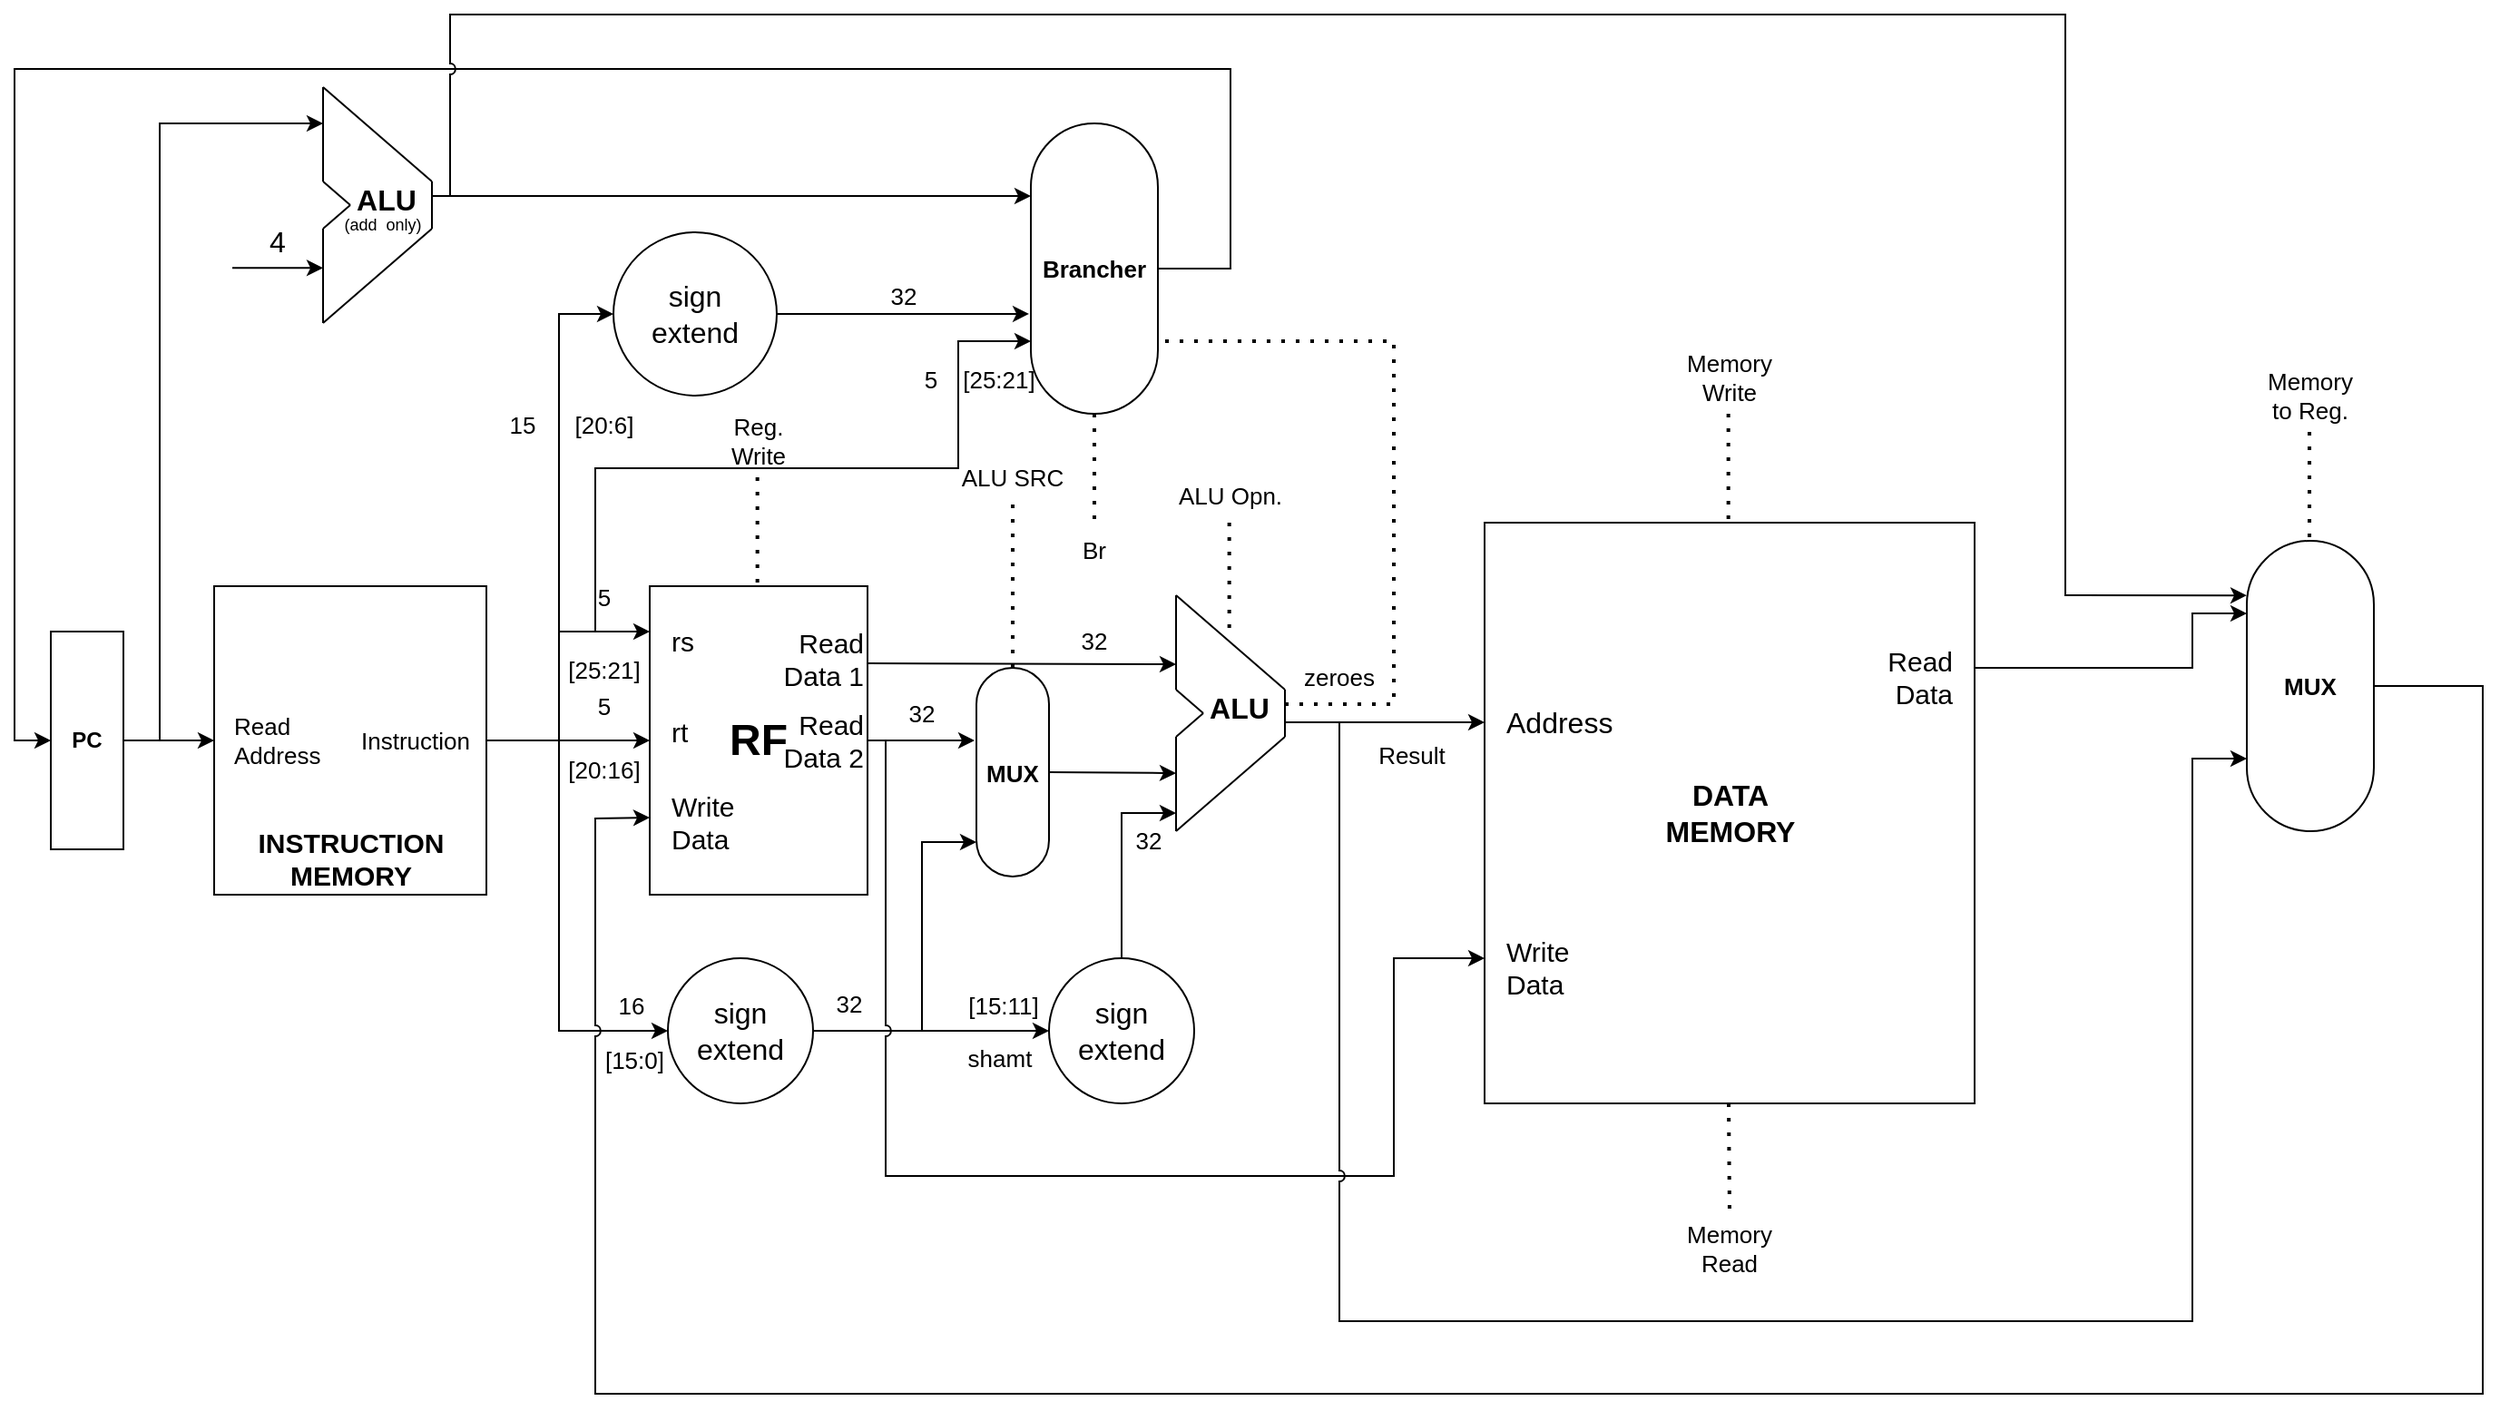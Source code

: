<mxfile version="20.5.1" type="github" pages="2">
  <diagram id="tAwUDvQRGgTVKRDvRyu4" name="Page-1">
    <mxGraphModel dx="1379" dy="977" grid="1" gridSize="10" guides="1" tooltips="1" connect="1" arrows="0" fold="1" page="0" pageScale="1" pageWidth="850" pageHeight="1100" math="0" shadow="0">
      <root>
        <mxCell id="0" />
        <mxCell id="1" parent="0" />
        <mxCell id="PpJ_edgHexwW-YLdvDcn-1" value="&lt;b&gt;PC&lt;/b&gt;" style="rounded=0;whiteSpace=wrap;html=1;rotation=0;" parent="1" vertex="1">
          <mxGeometry x="20" y="220" width="40" height="120" as="geometry" />
        </mxCell>
        <mxCell id="PpJ_edgHexwW-YLdvDcn-6" style="edgeStyle=orthogonalEdgeStyle;rounded=0;orthogonalLoop=1;jettySize=auto;html=1;fontSize=9;strokeColor=default;exitX=1;exitY=0.5;exitDx=0;exitDy=0;" parent="1" source="PpJ_edgHexwW-YLdvDcn-4" target="PpJ_edgHexwW-YLdvDcn-5" edge="1">
          <mxGeometry relative="1" as="geometry">
            <Array as="points">
              <mxPoint x="320" y="280" />
              <mxPoint x="320" y="280" />
            </Array>
          </mxGeometry>
        </mxCell>
        <mxCell id="PpJ_edgHexwW-YLdvDcn-4" value="" style="rounded=0;whiteSpace=wrap;html=1;" parent="1" vertex="1">
          <mxGeometry x="110" y="195" width="150" height="170" as="geometry" />
        </mxCell>
        <mxCell id="PpJ_edgHexwW-YLdvDcn-5" value="" style="rounded=0;whiteSpace=wrap;html=1;fontSize=9;" parent="1" vertex="1">
          <mxGeometry x="350" y="195" width="120" height="170" as="geometry" />
        </mxCell>
        <mxCell id="PpJ_edgHexwW-YLdvDcn-8" value="" style="endArrow=classic;html=1;rounded=0;strokeColor=default;fontSize=9;startArrow=none;" parent="1" edge="1">
          <mxGeometry width="50" height="50" relative="1" as="geometry">
            <mxPoint x="310" y="220" as="sourcePoint" />
            <mxPoint x="350" y="220" as="targetPoint" />
            <Array as="points">
              <mxPoint x="300" y="220" />
            </Array>
          </mxGeometry>
        </mxCell>
        <mxCell id="PpJ_edgHexwW-YLdvDcn-10" value="" style="endArrow=classic;html=1;rounded=0;strokeColor=default;fontSize=9;entryX=0;entryY=0.5;entryDx=0;entryDy=0;" parent="1" target="PpJ_edgHexwW-YLdvDcn-44" edge="1">
          <mxGeometry width="50" height="50" relative="1" as="geometry">
            <mxPoint x="300" y="219.479" as="sourcePoint" />
            <mxPoint x="340" y="440" as="targetPoint" />
            <Array as="points">
              <mxPoint x="300" y="440" />
            </Array>
          </mxGeometry>
        </mxCell>
        <mxCell id="PpJ_edgHexwW-YLdvDcn-11" value="" style="endArrow=classic;html=1;rounded=0;strokeColor=default;fontSize=9;entryX=0;entryY=0.5;entryDx=0;entryDy=0;" parent="1" target="PpJ_edgHexwW-YLdvDcn-12" edge="1">
          <mxGeometry width="50" height="50" relative="1" as="geometry">
            <mxPoint x="300" y="220" as="sourcePoint" />
            <mxPoint x="340" y="40" as="targetPoint" />
            <Array as="points">
              <mxPoint x="300" y="45" />
            </Array>
          </mxGeometry>
        </mxCell>
        <mxCell id="PpJ_edgHexwW-YLdvDcn-12" value="" style="ellipse;whiteSpace=wrap;html=1;aspect=fixed;fontSize=9;" parent="1" vertex="1">
          <mxGeometry x="330" width="90" height="90" as="geometry" />
        </mxCell>
        <mxCell id="PpJ_edgHexwW-YLdvDcn-40" style="edgeStyle=orthogonalEdgeStyle;rounded=0;orthogonalLoop=1;jettySize=auto;html=1;exitX=1;exitY=0.5;exitDx=0;exitDy=0;entryX=0;entryY=0.5;entryDx=0;entryDy=0;strokeColor=default;fontSize=9;" parent="1" source="PpJ_edgHexwW-YLdvDcn-43" target="PpJ_edgHexwW-YLdvDcn-1" edge="1">
          <mxGeometry relative="1" as="geometry">
            <mxPoint x="650" y="25" as="sourcePoint" />
            <Array as="points">
              <mxPoint x="670" y="20" />
              <mxPoint x="670" y="-90" />
              <mxPoint y="-90" />
              <mxPoint y="280" />
            </Array>
          </mxGeometry>
        </mxCell>
        <mxCell id="PpJ_edgHexwW-YLdvDcn-18" value="" style="endArrow=classic;html=1;rounded=0;strokeColor=default;fontSize=9;" parent="1" edge="1">
          <mxGeometry width="50" height="50" relative="1" as="geometry">
            <mxPoint x="80" y="280" as="sourcePoint" />
            <mxPoint x="170" y="-60" as="targetPoint" />
            <Array as="points">
              <mxPoint x="80" y="-60" />
            </Array>
          </mxGeometry>
        </mxCell>
        <mxCell id="PpJ_edgHexwW-YLdvDcn-35" value="" style="group" parent="1" vertex="1" connectable="0">
          <mxGeometry x="640" y="200" width="60" height="130" as="geometry" />
        </mxCell>
        <mxCell id="PpJ_edgHexwW-YLdvDcn-19" value="" style="endArrow=none;html=1;rounded=0;strokeColor=default;fontSize=9;" parent="PpJ_edgHexwW-YLdvDcn-35" edge="1">
          <mxGeometry width="50" height="50" relative="1" as="geometry">
            <mxPoint y="130" as="sourcePoint" />
            <mxPoint x="60" y="78" as="targetPoint" />
          </mxGeometry>
        </mxCell>
        <mxCell id="PpJ_edgHexwW-YLdvDcn-20" value="" style="endArrow=none;html=1;rounded=0;strokeColor=default;fontSize=9;" parent="PpJ_edgHexwW-YLdvDcn-35" edge="1">
          <mxGeometry width="50" height="50" relative="1" as="geometry">
            <mxPoint as="sourcePoint" />
            <mxPoint x="60" y="52" as="targetPoint" />
          </mxGeometry>
        </mxCell>
        <mxCell id="PpJ_edgHexwW-YLdvDcn-22" value="" style="endArrow=none;html=1;rounded=0;strokeColor=default;fontSize=9;" parent="PpJ_edgHexwW-YLdvDcn-35" edge="1">
          <mxGeometry width="50" height="50" relative="1" as="geometry">
            <mxPoint y="78" as="sourcePoint" />
            <mxPoint x="15" y="65" as="targetPoint" />
          </mxGeometry>
        </mxCell>
        <mxCell id="PpJ_edgHexwW-YLdvDcn-24" value="" style="endArrow=none;html=1;rounded=0;strokeColor=default;fontSize=9;" parent="PpJ_edgHexwW-YLdvDcn-35" edge="1">
          <mxGeometry width="50" height="50" relative="1" as="geometry">
            <mxPoint y="52" as="sourcePoint" />
            <mxPoint x="15" y="65" as="targetPoint" />
          </mxGeometry>
        </mxCell>
        <mxCell id="PpJ_edgHexwW-YLdvDcn-25" value="" style="endArrow=none;html=1;rounded=0;strokeColor=default;fontSize=9;" parent="PpJ_edgHexwW-YLdvDcn-35" edge="1">
          <mxGeometry width="50" height="50" relative="1" as="geometry">
            <mxPoint y="52" as="sourcePoint" />
            <mxPoint as="targetPoint" />
          </mxGeometry>
        </mxCell>
        <mxCell id="PpJ_edgHexwW-YLdvDcn-26" value="" style="endArrow=none;html=1;rounded=0;strokeColor=default;fontSize=9;" parent="PpJ_edgHexwW-YLdvDcn-35" edge="1">
          <mxGeometry width="50" height="50" relative="1" as="geometry">
            <mxPoint y="130" as="sourcePoint" />
            <mxPoint y="78" as="targetPoint" />
          </mxGeometry>
        </mxCell>
        <mxCell id="PpJ_edgHexwW-YLdvDcn-27" value="" style="endArrow=none;html=1;rounded=0;strokeColor=default;fontSize=9;" parent="PpJ_edgHexwW-YLdvDcn-35" edge="1">
          <mxGeometry width="50" height="50" relative="1" as="geometry">
            <mxPoint x="60" y="78" as="sourcePoint" />
            <mxPoint x="60" y="52" as="targetPoint" />
          </mxGeometry>
        </mxCell>
        <mxCell id="PpJ_edgHexwW-YLdvDcn-101" value="" style="endArrow=none;dashed=1;html=1;dashPattern=1 3;strokeWidth=2;rounded=0;strokeColor=default;fontSize=13;jumpStyle=arc;exitX=0.5;exitY=1;exitDx=0;exitDy=0;" parent="PpJ_edgHexwW-YLdvDcn-35" edge="1">
          <mxGeometry width="50" height="50" relative="1" as="geometry">
            <mxPoint x="29.33" y="-40" as="sourcePoint" />
            <mxPoint x="29.33" y="20" as="targetPoint" />
          </mxGeometry>
        </mxCell>
        <mxCell id="PpJ_edgHexwW-YLdvDcn-117" value="&lt;font style=&quot;font-size: 16px;&quot;&gt;&lt;b&gt;ALU&lt;/b&gt;&lt;/font&gt;" style="text;html=1;strokeColor=none;fillColor=none;align=center;verticalAlign=middle;whiteSpace=wrap;rounded=0;fontSize=24;" parent="PpJ_edgHexwW-YLdvDcn-35" vertex="1">
          <mxGeometry x="10" y="50" width="50" height="20" as="geometry" />
        </mxCell>
        <mxCell id="PpJ_edgHexwW-YLdvDcn-36" value="" style="endArrow=classic;html=1;rounded=0;strokeColor=default;fontSize=9;" parent="1" edge="1">
          <mxGeometry width="50" height="50" relative="1" as="geometry">
            <mxPoint x="120" y="19.67" as="sourcePoint" />
            <mxPoint x="170" y="19.67" as="targetPoint" />
          </mxGeometry>
        </mxCell>
        <mxCell id="PpJ_edgHexwW-YLdvDcn-38" value="" style="endArrow=classic;html=1;rounded=0;strokeColor=default;fontSize=9;entryX=0;entryY=0.5;entryDx=0;entryDy=0;startArrow=none;" parent="1" target="PpJ_edgHexwW-YLdvDcn-4" edge="1">
          <mxGeometry width="50" height="50" relative="1" as="geometry">
            <mxPoint x="60" y="280" as="sourcePoint" />
            <mxPoint x="90" y="230" as="targetPoint" />
          </mxGeometry>
        </mxCell>
        <mxCell id="PpJ_edgHexwW-YLdvDcn-39" value="" style="endArrow=classic;html=1;rounded=0;strokeColor=default;fontSize=9;entryX=0;entryY=0.25;entryDx=0;entryDy=0;" parent="1" target="PpJ_edgHexwW-YLdvDcn-43" edge="1">
          <mxGeometry width="50" height="50" relative="1" as="geometry">
            <mxPoint x="230" y="-20" as="sourcePoint" />
            <mxPoint x="560" y="-10" as="targetPoint" />
          </mxGeometry>
        </mxCell>
        <mxCell id="PpJ_edgHexwW-YLdvDcn-41" value="" style="endArrow=classic;html=1;rounded=0;strokeColor=default;fontSize=9;entryX=-0.014;entryY=0.656;entryDx=0;entryDy=0;entryPerimeter=0;exitX=1;exitY=0.5;exitDx=0;exitDy=0;" parent="1" source="PpJ_edgHexwW-YLdvDcn-12" target="PpJ_edgHexwW-YLdvDcn-43" edge="1">
          <mxGeometry width="50" height="50" relative="1" as="geometry">
            <mxPoint x="340" y="170" as="sourcePoint" />
            <mxPoint x="560" y="61" as="targetPoint" />
          </mxGeometry>
        </mxCell>
        <mxCell id="PpJ_edgHexwW-YLdvDcn-43" value="&lt;b&gt;&lt;font style=&quot;font-size: 13px;&quot;&gt;Brancher&lt;/font&gt;&lt;/b&gt;" style="rounded=1;whiteSpace=wrap;html=1;fontSize=9;arcSize=50;" parent="1" vertex="1">
          <mxGeometry x="560" y="-60" width="70" height="160" as="geometry" />
        </mxCell>
        <mxCell id="PpJ_edgHexwW-YLdvDcn-44" value="" style="ellipse;whiteSpace=wrap;html=1;aspect=fixed;fontSize=9;" parent="1" vertex="1">
          <mxGeometry x="360" y="400" width="80" height="80" as="geometry" />
        </mxCell>
        <mxCell id="PpJ_edgHexwW-YLdvDcn-56" value="" style="endArrow=none;html=1;rounded=0;strokeColor=default;fontSize=9;exitX=1;exitY=0.5;exitDx=0;exitDy=0;entryX=0;entryY=0.5;entryDx=0;entryDy=0;" parent="1" source="PpJ_edgHexwW-YLdvDcn-1" edge="1">
          <mxGeometry width="50" height="50" relative="1" as="geometry">
            <mxPoint x="60" y="280" as="sourcePoint" />
            <mxPoint x="70" y="280" as="targetPoint" />
          </mxGeometry>
        </mxCell>
        <mxCell id="PpJ_edgHexwW-YLdvDcn-63" value="&lt;b&gt;&lt;font style=&quot;font-size: 13px;&quot;&gt;MUX&lt;/font&gt;&lt;/b&gt;" style="rounded=1;whiteSpace=wrap;html=1;fontSize=9;arcSize=50;" parent="1" vertex="1">
          <mxGeometry x="530" y="240" width="40" height="115" as="geometry" />
        </mxCell>
        <mxCell id="PpJ_edgHexwW-YLdvDcn-64" value="" style="endArrow=classic;html=1;rounded=0;strokeColor=default;fontSize=13;exitX=1;exitY=0.5;exitDx=0;exitDy=0;" parent="1" source="PpJ_edgHexwW-YLdvDcn-44" edge="1">
          <mxGeometry width="50" height="50" relative="1" as="geometry">
            <mxPoint x="220" y="250" as="sourcePoint" />
            <mxPoint x="530" y="336" as="targetPoint" />
            <Array as="points">
              <mxPoint x="500" y="440" />
              <mxPoint x="500" y="336" />
            </Array>
          </mxGeometry>
        </mxCell>
        <mxCell id="PpJ_edgHexwW-YLdvDcn-65" value="" style="group" parent="1" vertex="1" connectable="0">
          <mxGeometry x="170" y="-80" width="65" height="130" as="geometry" />
        </mxCell>
        <mxCell id="PpJ_edgHexwW-YLdvDcn-66" value="" style="endArrow=none;html=1;rounded=0;strokeColor=default;fontSize=9;" parent="PpJ_edgHexwW-YLdvDcn-65" edge="1">
          <mxGeometry width="50" height="50" relative="1" as="geometry">
            <mxPoint y="130" as="sourcePoint" />
            <mxPoint x="60" y="78" as="targetPoint" />
          </mxGeometry>
        </mxCell>
        <mxCell id="PpJ_edgHexwW-YLdvDcn-67" value="" style="endArrow=none;html=1;rounded=0;strokeColor=default;fontSize=9;" parent="PpJ_edgHexwW-YLdvDcn-65" edge="1">
          <mxGeometry width="50" height="50" relative="1" as="geometry">
            <mxPoint as="sourcePoint" />
            <mxPoint x="60" y="52" as="targetPoint" />
          </mxGeometry>
        </mxCell>
        <mxCell id="PpJ_edgHexwW-YLdvDcn-68" value="" style="endArrow=none;html=1;rounded=0;strokeColor=default;fontSize=9;" parent="PpJ_edgHexwW-YLdvDcn-65" edge="1">
          <mxGeometry width="50" height="50" relative="1" as="geometry">
            <mxPoint y="78" as="sourcePoint" />
            <mxPoint x="15" y="65" as="targetPoint" />
          </mxGeometry>
        </mxCell>
        <mxCell id="PpJ_edgHexwW-YLdvDcn-69" value="" style="endArrow=none;html=1;rounded=0;strokeColor=default;fontSize=9;" parent="PpJ_edgHexwW-YLdvDcn-65" edge="1">
          <mxGeometry width="50" height="50" relative="1" as="geometry">
            <mxPoint y="52" as="sourcePoint" />
            <mxPoint x="15" y="65" as="targetPoint" />
          </mxGeometry>
        </mxCell>
        <mxCell id="PpJ_edgHexwW-YLdvDcn-70" value="" style="endArrow=none;html=1;rounded=0;strokeColor=default;fontSize=9;" parent="PpJ_edgHexwW-YLdvDcn-65" edge="1">
          <mxGeometry width="50" height="50" relative="1" as="geometry">
            <mxPoint y="52" as="sourcePoint" />
            <mxPoint as="targetPoint" />
          </mxGeometry>
        </mxCell>
        <mxCell id="PpJ_edgHexwW-YLdvDcn-71" value="" style="endArrow=none;html=1;rounded=0;strokeColor=default;fontSize=9;" parent="PpJ_edgHexwW-YLdvDcn-65" edge="1">
          <mxGeometry width="50" height="50" relative="1" as="geometry">
            <mxPoint y="130" as="sourcePoint" />
            <mxPoint y="78" as="targetPoint" />
          </mxGeometry>
        </mxCell>
        <mxCell id="PpJ_edgHexwW-YLdvDcn-72" value="" style="endArrow=none;html=1;rounded=0;strokeColor=default;fontSize=9;" parent="PpJ_edgHexwW-YLdvDcn-65" edge="1">
          <mxGeometry width="50" height="50" relative="1" as="geometry">
            <mxPoint x="60" y="78" as="sourcePoint" />
            <mxPoint x="60" y="52" as="targetPoint" />
          </mxGeometry>
        </mxCell>
        <mxCell id="PpJ_edgHexwW-YLdvDcn-118" value="&lt;font style=&quot;font-size: 16px;&quot;&gt;&lt;b&gt;ALU&lt;/b&gt;&lt;/font&gt;" style="text;html=1;strokeColor=none;fillColor=none;align=center;verticalAlign=middle;whiteSpace=wrap;rounded=0;fontSize=24;" parent="PpJ_edgHexwW-YLdvDcn-65" vertex="1">
          <mxGeometry x="10" y="50" width="50" height="20" as="geometry" />
        </mxCell>
        <mxCell id="N1BQ8RMYfaFA8PW3XxpZ-12" value="&lt;font style=&quot;font-size: 9px;&quot;&gt;(add&amp;nbsp; only)&lt;br&gt;&lt;/font&gt;" style="text;html=1;strokeColor=none;fillColor=none;align=center;verticalAlign=middle;whiteSpace=wrap;rounded=0;" parent="PpJ_edgHexwW-YLdvDcn-65" vertex="1">
          <mxGeometry x="2.5" y="60" width="60" height="30" as="geometry" />
        </mxCell>
        <mxCell id="PpJ_edgHexwW-YLdvDcn-81" value="" style="endArrow=classic;html=1;rounded=0;strokeColor=default;fontSize=13;exitX=1;exitY=0.25;exitDx=0;exitDy=0;" parent="1" source="PpJ_edgHexwW-YLdvDcn-5" edge="1">
          <mxGeometry width="50" height="50" relative="1" as="geometry">
            <mxPoint x="220" y="250" as="sourcePoint" />
            <mxPoint x="640" y="238" as="targetPoint" />
          </mxGeometry>
        </mxCell>
        <mxCell id="PpJ_edgHexwW-YLdvDcn-82" value="" style="endArrow=classic;html=1;rounded=0;strokeColor=default;fontSize=13;exitX=1;exitY=0.5;exitDx=0;exitDy=0;" parent="1" source="PpJ_edgHexwW-YLdvDcn-63" edge="1">
          <mxGeometry width="50" height="50" relative="1" as="geometry">
            <mxPoint x="220" y="250" as="sourcePoint" />
            <mxPoint x="640" y="298" as="targetPoint" />
          </mxGeometry>
        </mxCell>
        <mxCell id="PpJ_edgHexwW-YLdvDcn-84" value="" style="endArrow=classic;html=1;rounded=0;strokeColor=default;fontSize=13;jumpStyle=arc;exitX=1;exitY=0.5;exitDx=0;exitDy=0;entryX=-0.025;entryY=0.348;entryDx=0;entryDy=0;entryPerimeter=0;" parent="1" source="PpJ_edgHexwW-YLdvDcn-5" target="PpJ_edgHexwW-YLdvDcn-63" edge="1">
          <mxGeometry width="50" height="50" relative="1" as="geometry">
            <mxPoint x="220" y="250" as="sourcePoint" />
            <mxPoint x="270" y="200" as="targetPoint" />
          </mxGeometry>
        </mxCell>
        <mxCell id="PpJ_edgHexwW-YLdvDcn-85" value="" style="endArrow=classic;html=1;rounded=0;strokeColor=default;fontSize=13;jumpStyle=arc;entryX=0;entryY=0.75;entryDx=0;entryDy=0;" parent="1" edge="1">
          <mxGeometry width="50" height="50" relative="1" as="geometry">
            <mxPoint x="480" y="280" as="sourcePoint" />
            <mxPoint x="810" y="400" as="targetPoint" />
            <Array as="points">
              <mxPoint x="480" y="520" />
              <mxPoint x="760" y="520" />
              <mxPoint x="760" y="400" />
            </Array>
          </mxGeometry>
        </mxCell>
        <mxCell id="PpJ_edgHexwW-YLdvDcn-90" value="" style="endArrow=classic;html=1;rounded=0;strokeColor=default;fontSize=13;jumpStyle=arc;" parent="1" edge="1">
          <mxGeometry width="50" height="50" relative="1" as="geometry">
            <mxPoint x="700" y="270" as="sourcePoint" />
            <mxPoint x="810" y="270" as="targetPoint" />
          </mxGeometry>
        </mxCell>
        <mxCell id="PpJ_edgHexwW-YLdvDcn-92" value="&lt;b&gt;&lt;font style=&quot;font-size: 13px;&quot;&gt;MUX&lt;/font&gt;&lt;/b&gt;" style="rounded=1;whiteSpace=wrap;html=1;fontSize=9;arcSize=50;" parent="1" vertex="1">
          <mxGeometry x="1230" y="170" width="70" height="160" as="geometry" />
        </mxCell>
        <mxCell id="PpJ_edgHexwW-YLdvDcn-93" value="" style="endArrow=classic;html=1;rounded=0;strokeColor=default;fontSize=13;jumpStyle=arc;entryX=0;entryY=0.75;entryDx=0;entryDy=0;snapToPoint=1;" parent="1" target="PpJ_edgHexwW-YLdvDcn-92" edge="1">
          <mxGeometry width="50" height="50" relative="1" as="geometry">
            <mxPoint x="730" y="280" as="sourcePoint" />
            <mxPoint x="960" y="210" as="targetPoint" />
            <Array as="points">
              <mxPoint x="730" y="600" />
              <mxPoint x="1200" y="600" />
              <mxPoint x="1200" y="290" />
            </Array>
          </mxGeometry>
        </mxCell>
        <mxCell id="PpJ_edgHexwW-YLdvDcn-94" value="" style="endArrow=none;html=1;rounded=0;strokeColor=default;fontSize=13;jumpStyle=none;" parent="1" edge="1">
          <mxGeometry width="50" height="50" relative="1" as="geometry">
            <mxPoint x="730" y="280" as="sourcePoint" />
            <mxPoint x="730" y="270" as="targetPoint" />
          </mxGeometry>
        </mxCell>
        <mxCell id="PpJ_edgHexwW-YLdvDcn-95" value="" style="endArrow=classic;html=1;rounded=0;strokeColor=default;fontSize=13;jumpStyle=none;entryX=0;entryY=0.25;entryDx=0;entryDy=0;exitX=1;exitY=0.25;exitDx=0;exitDy=0;" parent="1" source="PpJ_edgHexwW-YLdvDcn-97" target="PpJ_edgHexwW-YLdvDcn-92" edge="1">
          <mxGeometry width="50" height="50" relative="1" as="geometry">
            <mxPoint x="1130" y="210" as="sourcePoint" />
            <mxPoint x="1310" y="210" as="targetPoint" />
            <Array as="points">
              <mxPoint x="1200" y="240" />
              <mxPoint x="1200" y="210" />
            </Array>
          </mxGeometry>
        </mxCell>
        <mxCell id="PpJ_edgHexwW-YLdvDcn-96" value="" style="endArrow=classic;html=1;rounded=0;strokeColor=default;fontSize=13;jumpStyle=arc;exitX=1;exitY=0.5;exitDx=0;exitDy=0;entryX=0;entryY=0.75;entryDx=0;entryDy=0;" parent="1" source="PpJ_edgHexwW-YLdvDcn-92" target="PpJ_edgHexwW-YLdvDcn-5" edge="1">
          <mxGeometry width="50" height="50" relative="1" as="geometry">
            <mxPoint x="890" y="260" as="sourcePoint" />
            <mxPoint x="940" y="210" as="targetPoint" />
            <Array as="points">
              <mxPoint x="1360" y="250" />
              <mxPoint x="1360" y="640" />
              <mxPoint x="320" y="640" />
              <mxPoint x="320" y="323" />
            </Array>
          </mxGeometry>
        </mxCell>
        <mxCell id="PpJ_edgHexwW-YLdvDcn-97" value="" style="rounded=0;whiteSpace=wrap;html=1;fontSize=13;fillColor=none;" parent="1" vertex="1">
          <mxGeometry x="810" y="160" width="270" height="320" as="geometry" />
        </mxCell>
        <mxCell id="PpJ_edgHexwW-YLdvDcn-99" value="" style="endArrow=none;dashed=1;html=1;dashPattern=1 3;strokeWidth=2;rounded=0;strokeColor=default;fontSize=13;jumpStyle=arc;exitX=0.5;exitY=1;exitDx=0;exitDy=0;" parent="1" source="PpJ_edgHexwW-YLdvDcn-43" edge="1">
          <mxGeometry width="50" height="50" relative="1" as="geometry">
            <mxPoint x="370" y="320" as="sourcePoint" />
            <mxPoint x="595" y="160" as="targetPoint" />
          </mxGeometry>
        </mxCell>
        <mxCell id="PpJ_edgHexwW-YLdvDcn-100" value="" style="endArrow=none;dashed=1;html=1;dashPattern=1 3;strokeWidth=2;rounded=0;strokeColor=default;fontSize=13;jumpStyle=arc;" parent="1" edge="1">
          <mxGeometry width="50" height="50" relative="1" as="geometry">
            <mxPoint x="550" y="150" as="sourcePoint" />
            <mxPoint x="550" y="240" as="targetPoint" />
          </mxGeometry>
        </mxCell>
        <mxCell id="PpJ_edgHexwW-YLdvDcn-102" value="" style="endArrow=none;dashed=1;html=1;dashPattern=1 3;strokeWidth=2;rounded=0;strokeColor=default;fontSize=13;jumpStyle=arc;exitX=0.5;exitY=1;exitDx=0;exitDy=0;" parent="1" edge="1">
          <mxGeometry width="50" height="50" relative="1" as="geometry">
            <mxPoint x="944.33" y="100" as="sourcePoint" />
            <mxPoint x="944.33" y="160" as="targetPoint" />
          </mxGeometry>
        </mxCell>
        <mxCell id="PpJ_edgHexwW-YLdvDcn-103" value="" style="endArrow=none;dashed=1;html=1;dashPattern=1 3;strokeWidth=2;rounded=0;strokeColor=default;fontSize=13;jumpStyle=arc;exitX=0.5;exitY=1;exitDx=0;exitDy=0;" parent="1" edge="1">
          <mxGeometry width="50" height="50" relative="1" as="geometry">
            <mxPoint x="409.33" y="135" as="sourcePoint" />
            <mxPoint x="409.33" y="195" as="targetPoint" />
          </mxGeometry>
        </mxCell>
        <mxCell id="PpJ_edgHexwW-YLdvDcn-107" value="&lt;div align=&quot;left&quot;&gt;Read Address&lt;br&gt;&lt;/div&gt;" style="text;html=1;strokeColor=none;fillColor=none;align=center;verticalAlign=middle;whiteSpace=wrap;rounded=0;fontSize=13;" parent="1" vertex="1">
          <mxGeometry x="120" y="265" width="60" height="30" as="geometry" />
        </mxCell>
        <mxCell id="PpJ_edgHexwW-YLdvDcn-108" value="&lt;div style=&quot;font-size: 15px;&quot; align=&quot;center&quot;&gt;&lt;b&gt;&lt;font style=&quot;font-size: 15px;&quot;&gt;INSTRUCTION&lt;/font&gt;&lt;/b&gt;&lt;/div&gt;&lt;div style=&quot;font-size: 15px;&quot; align=&quot;center&quot;&gt;&lt;b&gt;&lt;font style=&quot;font-size: 15px;&quot;&gt;MEMORY&lt;br&gt;&lt;/font&gt;&lt;/b&gt;&lt;/div&gt;" style="text;html=1;strokeColor=none;fillColor=none;align=center;verticalAlign=middle;whiteSpace=wrap;rounded=0;fontSize=13;" parent="1" vertex="1">
          <mxGeometry x="137.5" y="330" width="95" height="30" as="geometry" />
        </mxCell>
        <mxCell id="PpJ_edgHexwW-YLdvDcn-109" value="&lt;div align=&quot;right&quot;&gt;Instruction&lt;/div&gt;" style="text;html=1;strokeColor=none;fillColor=none;align=right;verticalAlign=middle;whiteSpace=wrap;rounded=0;fontSize=13;" parent="1" vertex="1">
          <mxGeometry x="180" y="265" width="72.5" height="30" as="geometry" />
        </mxCell>
        <mxCell id="PpJ_edgHexwW-YLdvDcn-110" value="&lt;b&gt;&lt;font style=&quot;font-size: 24px;&quot;&gt;RF&lt;/font&gt;&lt;/b&gt;" style="text;html=1;strokeColor=none;fillColor=none;align=center;verticalAlign=middle;whiteSpace=wrap;rounded=0;fontSize=15;" parent="1" vertex="1">
          <mxGeometry x="380" y="265" width="60" height="30" as="geometry" />
        </mxCell>
        <mxCell id="PpJ_edgHexwW-YLdvDcn-111" value="&lt;div align=&quot;left&quot;&gt;rs&lt;/div&gt;" style="text;html=1;strokeColor=none;fillColor=none;align=left;verticalAlign=middle;whiteSpace=wrap;rounded=0;fontSize=15;" parent="1" vertex="1">
          <mxGeometry x="360" y="210" width="30" height="30" as="geometry" />
        </mxCell>
        <mxCell id="PpJ_edgHexwW-YLdvDcn-112" value="rt" style="text;html=1;strokeColor=none;fillColor=none;align=left;verticalAlign=middle;whiteSpace=wrap;rounded=0;fontSize=15;" parent="1" vertex="1">
          <mxGeometry x="360" y="260" width="30" height="30" as="geometry" />
        </mxCell>
        <mxCell id="PpJ_edgHexwW-YLdvDcn-114" value="&lt;div align=&quot;left&quot;&gt;Write Data&lt;/div&gt;" style="text;html=1;strokeColor=none;fillColor=none;align=left;verticalAlign=middle;whiteSpace=wrap;rounded=0;fontSize=15;" parent="1" vertex="1">
          <mxGeometry x="360" y="310" width="60" height="30" as="geometry" />
        </mxCell>
        <mxCell id="PpJ_edgHexwW-YLdvDcn-115" value="&lt;div align=&quot;right&quot;&gt;Read Data 1&lt;br&gt;&lt;/div&gt;" style="text;html=1;strokeColor=none;fillColor=none;align=right;verticalAlign=middle;whiteSpace=wrap;rounded=0;fontSize=15;" parent="1" vertex="1">
          <mxGeometry x="410" y="220" width="60" height="30" as="geometry" />
        </mxCell>
        <mxCell id="PpJ_edgHexwW-YLdvDcn-116" value="&lt;div align=&quot;right&quot;&gt;Read Data 2&lt;br&gt;&lt;/div&gt;" style="text;html=1;strokeColor=none;fillColor=none;align=right;verticalAlign=middle;whiteSpace=wrap;rounded=0;fontSize=15;" parent="1" vertex="1">
          <mxGeometry x="410" y="265" width="60" height="30" as="geometry" />
        </mxCell>
        <mxCell id="PpJ_edgHexwW-YLdvDcn-121" value="&lt;div align=&quot;left&quot;&gt;Address&lt;/div&gt;" style="text;html=1;strokeColor=none;fillColor=none;align=left;verticalAlign=middle;whiteSpace=wrap;rounded=0;fontSize=16;" parent="1" vertex="1">
          <mxGeometry x="820" y="260" width="60" height="20" as="geometry" />
        </mxCell>
        <mxCell id="PpJ_edgHexwW-YLdvDcn-122" value="&lt;div align=&quot;left&quot;&gt;Write Data&lt;/div&gt;" style="text;html=1;strokeColor=none;fillColor=none;align=left;verticalAlign=middle;whiteSpace=wrap;rounded=0;fontSize=15;" parent="1" vertex="1">
          <mxGeometry x="820" y="390" width="60" height="30" as="geometry" />
        </mxCell>
        <mxCell id="PpJ_edgHexwW-YLdvDcn-123" value="&lt;div align=&quot;right&quot;&gt;Read Data&lt;br&gt;&lt;/div&gt;" style="text;html=1;strokeColor=none;fillColor=none;align=right;verticalAlign=middle;whiteSpace=wrap;rounded=0;fontSize=15;" parent="1" vertex="1">
          <mxGeometry x="1010" y="230" width="60" height="30" as="geometry" />
        </mxCell>
        <mxCell id="PpJ_edgHexwW-YLdvDcn-124" value="" style="endArrow=none;dashed=1;html=1;dashPattern=1 3;strokeWidth=2;rounded=0;strokeColor=default;fontSize=13;jumpStyle=arc;exitX=0.5;exitY=1;exitDx=0;exitDy=0;" parent="1" edge="1">
          <mxGeometry width="50" height="50" relative="1" as="geometry">
            <mxPoint x="944.5" y="480" as="sourcePoint" />
            <mxPoint x="945" y="540" as="targetPoint" />
          </mxGeometry>
        </mxCell>
        <mxCell id="PpJ_edgHexwW-YLdvDcn-125" value="&lt;div&gt;&lt;b&gt;DATA&lt;/b&gt;&lt;/div&gt;&lt;div&gt;&lt;b&gt;MEMORY&lt;br&gt;&lt;/b&gt;&lt;/div&gt;" style="text;html=1;strokeColor=none;fillColor=none;align=center;verticalAlign=middle;whiteSpace=wrap;rounded=0;fontSize=16;" parent="1" vertex="1">
          <mxGeometry x="902.5" y="305" width="85" height="30" as="geometry" />
        </mxCell>
        <mxCell id="PpJ_edgHexwW-YLdvDcn-126" value="" style="endArrow=none;dashed=1;html=1;dashPattern=1 3;strokeWidth=2;rounded=0;strokeColor=default;fontSize=13;jumpStyle=arc;exitX=0.5;exitY=1;exitDx=0;exitDy=0;" parent="1" edge="1">
          <mxGeometry width="50" height="50" relative="1" as="geometry">
            <mxPoint x="1264.5" y="110" as="sourcePoint" />
            <mxPoint x="1264.5" y="170" as="targetPoint" />
          </mxGeometry>
        </mxCell>
        <mxCell id="PpJ_edgHexwW-YLdvDcn-127" value="&lt;div&gt;sign&lt;/div&gt;&lt;div&gt;extend&lt;br&gt;&lt;/div&gt;" style="text;html=1;strokeColor=none;fillColor=none;align=center;verticalAlign=middle;whiteSpace=wrap;rounded=0;fontSize=16;" parent="1" vertex="1">
          <mxGeometry x="370" y="425" width="60" height="30" as="geometry" />
        </mxCell>
        <mxCell id="PpJ_edgHexwW-YLdvDcn-128" value="&lt;div&gt;sign&lt;/div&gt;&lt;div&gt;extend&lt;br&gt;&lt;/div&gt;" style="text;html=1;strokeColor=none;fillColor=none;align=center;verticalAlign=middle;whiteSpace=wrap;rounded=0;fontSize=16;" parent="1" vertex="1">
          <mxGeometry x="345" y="30" width="60" height="30" as="geometry" />
        </mxCell>
        <mxCell id="PpJ_edgHexwW-YLdvDcn-129" value="&lt;font style=&quot;font-size: 13px;&quot;&gt;5&lt;/font&gt;" style="text;html=1;strokeColor=none;fillColor=none;align=center;verticalAlign=middle;whiteSpace=wrap;rounded=0;fontSize=16;" parent="1" vertex="1">
          <mxGeometry x="300" y="190" width="50" height="20" as="geometry" />
        </mxCell>
        <mxCell id="PpJ_edgHexwW-YLdvDcn-130" value="&lt;font style=&quot;font-size: 13px;&quot;&gt;5&lt;/font&gt;" style="text;html=1;strokeColor=none;fillColor=none;align=center;verticalAlign=middle;whiteSpace=wrap;rounded=0;fontSize=16;" parent="1" vertex="1">
          <mxGeometry x="300" y="250" width="50" height="20" as="geometry" />
        </mxCell>
        <mxCell id="PpJ_edgHexwW-YLdvDcn-131" value="&lt;div align=&quot;center&quot;&gt;&lt;font style=&quot;font-size: 13px;&quot;&gt;[25:21]&lt;/font&gt;&lt;/div&gt;" style="text;html=1;strokeColor=none;fillColor=none;align=center;verticalAlign=middle;whiteSpace=wrap;rounded=0;fontSize=16;" parent="1" vertex="1">
          <mxGeometry x="300" y="230" width="50" height="20" as="geometry" />
        </mxCell>
        <mxCell id="PpJ_edgHexwW-YLdvDcn-133" value="&lt;div align=&quot;center&quot;&gt;&lt;font style=&quot;font-size: 13px;&quot;&gt;[20:16]&lt;/font&gt;&lt;/div&gt;" style="text;html=1;strokeColor=none;fillColor=none;align=center;verticalAlign=middle;whiteSpace=wrap;rounded=0;fontSize=16;" parent="1" vertex="1">
          <mxGeometry x="300" y="280" width="50" height="30" as="geometry" />
        </mxCell>
        <mxCell id="PpJ_edgHexwW-YLdvDcn-135" value="&lt;font style=&quot;font-size: 13px;&quot;&gt;16&lt;/font&gt;" style="text;html=1;strokeColor=none;fillColor=none;align=center;verticalAlign=middle;whiteSpace=wrap;rounded=0;fontSize=16;" parent="1" vertex="1">
          <mxGeometry x="320" y="410" width="40" height="30" as="geometry" />
        </mxCell>
        <mxCell id="PpJ_edgHexwW-YLdvDcn-136" value="&lt;div align=&quot;right&quot;&gt;&lt;font style=&quot;font-size: 13px;&quot;&gt;[15:0]&lt;/font&gt;&lt;/div&gt;" style="text;html=1;strokeColor=none;fillColor=none;align=right;verticalAlign=middle;whiteSpace=wrap;rounded=0;fontSize=16;" parent="1" vertex="1">
          <mxGeometry x="310" y="440" width="50" height="30" as="geometry" />
        </mxCell>
        <mxCell id="PpJ_edgHexwW-YLdvDcn-137" value="32" style="text;html=1;strokeColor=none;fillColor=none;align=center;verticalAlign=middle;whiteSpace=wrap;rounded=0;fontSize=13;" parent="1" vertex="1">
          <mxGeometry x="565" y="210" width="60" height="30" as="geometry" />
        </mxCell>
        <mxCell id="PpJ_edgHexwW-YLdvDcn-139" value="32" style="text;html=1;strokeColor=none;fillColor=none;align=center;verticalAlign=middle;whiteSpace=wrap;rounded=0;fontSize=13;" parent="1" vertex="1">
          <mxGeometry x="440" y="410" width="40" height="30" as="geometry" />
        </mxCell>
        <mxCell id="PpJ_edgHexwW-YLdvDcn-141" value="32" style="text;html=1;strokeColor=none;fillColor=none;align=center;verticalAlign=middle;whiteSpace=wrap;rounded=0;fontSize=13;" parent="1" vertex="1">
          <mxGeometry x="470" y="250" width="60" height="30" as="geometry" />
        </mxCell>
        <mxCell id="PpJ_edgHexwW-YLdvDcn-143" value="&lt;font style=&quot;font-size: 13px;&quot;&gt;[15:11]&lt;/font&gt;" style="text;html=1;strokeColor=none;fillColor=none;align=center;verticalAlign=middle;whiteSpace=wrap;rounded=0;fontSize=16;" parent="1" vertex="1">
          <mxGeometry x="525" y="410" width="40" height="30" as="geometry" />
        </mxCell>
        <mxCell id="PpJ_edgHexwW-YLdvDcn-144" value="shamt" style="text;html=1;strokeColor=none;fillColor=none;align=center;verticalAlign=middle;whiteSpace=wrap;rounded=0;fontSize=13;" parent="1" vertex="1">
          <mxGeometry x="522.5" y="440" width="40" height="30" as="geometry" />
        </mxCell>
        <mxCell id="PpJ_edgHexwW-YLdvDcn-145" value="zeroes" style="text;html=1;strokeColor=none;fillColor=none;align=center;verticalAlign=middle;whiteSpace=wrap;rounded=0;fontSize=13;" parent="1" vertex="1">
          <mxGeometry x="700" y="230" width="60" height="30" as="geometry" />
        </mxCell>
        <mxCell id="PpJ_edgHexwW-YLdvDcn-146" value="Result" style="text;html=1;strokeColor=none;fillColor=none;align=center;verticalAlign=middle;whiteSpace=wrap;rounded=0;fontSize=13;" parent="1" vertex="1">
          <mxGeometry x="730" y="275" width="80" height="25" as="geometry" />
        </mxCell>
        <mxCell id="PpJ_edgHexwW-YLdvDcn-147" value="4" style="text;html=1;strokeColor=none;fillColor=none;align=center;verticalAlign=middle;whiteSpace=wrap;rounded=0;fontSize=16;" parent="1" vertex="1">
          <mxGeometry x="120" y="-10" width="50" height="30" as="geometry" />
        </mxCell>
        <mxCell id="PpJ_edgHexwW-YLdvDcn-148" value="32" style="text;html=1;strokeColor=none;fillColor=none;align=center;verticalAlign=middle;whiteSpace=wrap;rounded=0;fontSize=13;" parent="1" vertex="1">
          <mxGeometry x="460" y="20" width="60" height="30" as="geometry" />
        </mxCell>
        <mxCell id="PpJ_edgHexwW-YLdvDcn-149" value="&lt;div align=&quot;center&quot;&gt;&lt;font style=&quot;font-size: 13px;&quot;&gt;[20:6]&lt;/font&gt;&lt;/div&gt;" style="text;html=1;strokeColor=none;fillColor=none;align=center;verticalAlign=middle;whiteSpace=wrap;rounded=0;fontSize=16;" parent="1" vertex="1">
          <mxGeometry x="300" y="90" width="50" height="30" as="geometry" />
        </mxCell>
        <mxCell id="PpJ_edgHexwW-YLdvDcn-150" value="&lt;font style=&quot;font-size: 13px;&quot;&gt;15&lt;/font&gt;" style="text;html=1;strokeColor=none;fillColor=none;align=center;verticalAlign=middle;whiteSpace=wrap;rounded=0;fontSize=16;" parent="1" vertex="1">
          <mxGeometry x="260" y="90" width="40" height="30" as="geometry" />
        </mxCell>
        <mxCell id="PpJ_edgHexwW-YLdvDcn-151" value="Br" style="text;html=1;strokeColor=none;fillColor=none;align=center;verticalAlign=middle;whiteSpace=wrap;rounded=0;fontSize=13;" parent="1" vertex="1">
          <mxGeometry x="565" y="160" width="60" height="30" as="geometry" />
        </mxCell>
        <mxCell id="PpJ_edgHexwW-YLdvDcn-155" value="&lt;div&gt;Reg.&lt;/div&gt;&lt;div&gt;Write&lt;br&gt;&lt;/div&gt;" style="text;html=1;strokeColor=none;fillColor=none;align=center;verticalAlign=middle;whiteSpace=wrap;rounded=0;fontSize=13;" parent="1" vertex="1">
          <mxGeometry x="380" y="100" width="60" height="30" as="geometry" />
        </mxCell>
        <mxCell id="PpJ_edgHexwW-YLdvDcn-156" value="ALU SRC" style="text;html=1;strokeColor=none;fillColor=none;align=center;verticalAlign=middle;whiteSpace=wrap;rounded=0;fontSize=13;" parent="1" vertex="1">
          <mxGeometry x="520" y="120" width="60" height="30" as="geometry" />
        </mxCell>
        <mxCell id="PpJ_edgHexwW-YLdvDcn-157" value="ALU Opn." style="text;html=1;strokeColor=none;fillColor=none;align=center;verticalAlign=middle;whiteSpace=wrap;rounded=0;fontSize=13;" parent="1" vertex="1">
          <mxGeometry x="640" y="130" width="60" height="30" as="geometry" />
        </mxCell>
        <mxCell id="PpJ_edgHexwW-YLdvDcn-158" value="Memory Write" style="text;html=1;strokeColor=none;fillColor=none;align=center;verticalAlign=middle;whiteSpace=wrap;rounded=0;fontSize=13;" parent="1" vertex="1">
          <mxGeometry x="915" y="60" width="60" height="40" as="geometry" />
        </mxCell>
        <mxCell id="PpJ_edgHexwW-YLdvDcn-159" value="Memory Read" style="text;html=1;strokeColor=none;fillColor=none;align=center;verticalAlign=middle;whiteSpace=wrap;rounded=0;fontSize=13;" parent="1" vertex="1">
          <mxGeometry x="915" y="540" width="60" height="40" as="geometry" />
        </mxCell>
        <mxCell id="PpJ_edgHexwW-YLdvDcn-160" value="&lt;div&gt;Memory to Reg.&lt;br&gt;&lt;/div&gt;" style="text;html=1;strokeColor=none;fillColor=none;align=center;verticalAlign=middle;whiteSpace=wrap;rounded=0;fontSize=13;" parent="1" vertex="1">
          <mxGeometry x="1235" y="70" width="60" height="40" as="geometry" />
        </mxCell>
        <mxCell id="N1BQ8RMYfaFA8PW3XxpZ-2" value="" style="endArrow=classic;html=1;rounded=0;entryX=0;entryY=0.75;entryDx=0;entryDy=0;jumpStyle=arc;" parent="1" target="PpJ_edgHexwW-YLdvDcn-43" edge="1">
          <mxGeometry width="50" height="50" relative="1" as="geometry">
            <mxPoint x="320" y="220" as="sourcePoint" />
            <mxPoint x="240" y="140" as="targetPoint" />
            <Array as="points">
              <mxPoint x="320" y="130" />
              <mxPoint x="520" y="130" />
              <mxPoint x="520" y="60" />
            </Array>
          </mxGeometry>
        </mxCell>
        <mxCell id="N1BQ8RMYfaFA8PW3XxpZ-3" value="&lt;div align=&quot;center&quot;&gt;&lt;font style=&quot;font-size: 13px;&quot;&gt;[25:21]&lt;/font&gt;&lt;/div&gt;" style="text;html=1;strokeColor=none;fillColor=none;align=center;verticalAlign=middle;whiteSpace=wrap;rounded=0;fontSize=16;" parent="1" vertex="1">
          <mxGeometry x="520" y="70" width="45" height="20" as="geometry" />
        </mxCell>
        <mxCell id="N1BQ8RMYfaFA8PW3XxpZ-4" value="&lt;font style=&quot;font-size: 13px;&quot;&gt;5&lt;/font&gt;" style="text;html=1;strokeColor=none;fillColor=none;align=center;verticalAlign=middle;whiteSpace=wrap;rounded=0;fontSize=16;" parent="1" vertex="1">
          <mxGeometry x="490" y="70" width="30" height="20" as="geometry" />
        </mxCell>
        <mxCell id="N1BQ8RMYfaFA8PW3XxpZ-5" value="" style="endArrow=classic;html=1;rounded=0;jumpStyle=arc;entryX=0;entryY=0.188;entryDx=0;entryDy=0;entryPerimeter=0;" parent="1" target="PpJ_edgHexwW-YLdvDcn-92" edge="1">
          <mxGeometry width="50" height="50" relative="1" as="geometry">
            <mxPoint x="240" y="-20" as="sourcePoint" />
            <mxPoint x="540" y="200" as="targetPoint" />
            <Array as="points">
              <mxPoint x="240" y="-120" />
              <mxPoint x="1130" y="-120" />
              <mxPoint x="1130" y="200" />
            </Array>
          </mxGeometry>
        </mxCell>
        <mxCell id="N1BQ8RMYfaFA8PW3XxpZ-6" value="" style="ellipse;whiteSpace=wrap;html=1;aspect=fixed;fontSize=9;" parent="1" vertex="1">
          <mxGeometry x="570" y="400" width="80" height="80" as="geometry" />
        </mxCell>
        <mxCell id="N1BQ8RMYfaFA8PW3XxpZ-7" value="&lt;div&gt;sign&lt;/div&gt;&lt;div&gt;extend&lt;br&gt;&lt;/div&gt;" style="text;html=1;strokeColor=none;fillColor=none;align=center;verticalAlign=middle;whiteSpace=wrap;rounded=0;fontSize=16;" parent="1" vertex="1">
          <mxGeometry x="580" y="425" width="60" height="30" as="geometry" />
        </mxCell>
        <mxCell id="N1BQ8RMYfaFA8PW3XxpZ-8" value="" style="endArrow=classic;html=1;rounded=0;jumpStyle=arc;exitX=0.5;exitY=0;exitDx=0;exitDy=0;" parent="1" source="N1BQ8RMYfaFA8PW3XxpZ-6" edge="1">
          <mxGeometry width="50" height="50" relative="1" as="geometry">
            <mxPoint x="590" y="350" as="sourcePoint" />
            <mxPoint x="640" y="320" as="targetPoint" />
            <Array as="points">
              <mxPoint x="610" y="320" />
            </Array>
          </mxGeometry>
        </mxCell>
        <mxCell id="N1BQ8RMYfaFA8PW3XxpZ-9" value="" style="endArrow=classic;html=1;rounded=0;jumpStyle=arc;entryX=0;entryY=0.5;entryDx=0;entryDy=0;" parent="1" target="N1BQ8RMYfaFA8PW3XxpZ-6" edge="1">
          <mxGeometry width="50" height="50" relative="1" as="geometry">
            <mxPoint x="500" y="440" as="sourcePoint" />
            <mxPoint x="610" y="280" as="targetPoint" />
          </mxGeometry>
        </mxCell>
        <mxCell id="N1BQ8RMYfaFA8PW3XxpZ-10" value="32" style="text;html=1;strokeColor=none;fillColor=none;align=center;verticalAlign=middle;whiteSpace=wrap;rounded=0;fontSize=13;" parent="1" vertex="1">
          <mxGeometry x="610" y="320" width="30" height="30" as="geometry" />
        </mxCell>
        <mxCell id="VQu4loQ6Ovviqi-oScdi-1" value="" style="endArrow=none;dashed=1;html=1;dashPattern=1 3;strokeWidth=2;rounded=0;exitX=1;exitY=0.5;exitDx=0;exitDy=0;entryX=1;entryY=0.75;entryDx=0;entryDy=0;" parent="1" source="PpJ_edgHexwW-YLdvDcn-117" target="PpJ_edgHexwW-YLdvDcn-43" edge="1">
          <mxGeometry width="50" height="50" relative="1" as="geometry">
            <mxPoint x="450" y="310" as="sourcePoint" />
            <mxPoint x="760" y="60" as="targetPoint" />
            <Array as="points">
              <mxPoint x="760" y="260" />
              <mxPoint x="760" y="60" />
            </Array>
          </mxGeometry>
        </mxCell>
      </root>
    </mxGraphModel>
  </diagram>
  <diagram id="F24CnXK45QSxwnptvNcg" name="ALU">
    <mxGraphModel dx="1780" dy="1049" grid="1" gridSize="10" guides="1" tooltips="1" connect="1" arrows="1" fold="1" page="1" pageScale="1" pageWidth="850" pageHeight="1100" math="0" shadow="0">
      <root>
        <mxCell id="0" />
        <mxCell id="1" parent="0" />
        <mxCell id="fx4CWjTXGlTY4MjbSlbp-1" value="ADD" style="rounded=0;whiteSpace=wrap;html=1;" vertex="1" parent="1">
          <mxGeometry x="420" y="80" width="110" height="60" as="geometry" />
        </mxCell>
        <mxCell id="fx4CWjTXGlTY4MjbSlbp-2" value="COMP" style="rounded=0;whiteSpace=wrap;html=1;" vertex="1" parent="1">
          <mxGeometry x="420" y="160" width="110" height="60" as="geometry" />
        </mxCell>
        <mxCell id="fx4CWjTXGlTY4MjbSlbp-3" value="AND" style="rounded=0;whiteSpace=wrap;html=1;" vertex="1" parent="1">
          <mxGeometry x="420" y="240" width="110" height="60" as="geometry" />
        </mxCell>
        <mxCell id="fx4CWjTXGlTY4MjbSlbp-4" value="XOR" style="rounded=0;whiteSpace=wrap;html=1;" vertex="1" parent="1">
          <mxGeometry x="420" y="320" width="110" height="60" as="geometry" />
        </mxCell>
        <mxCell id="fx4CWjTXGlTY4MjbSlbp-5" value="DIFF" style="rounded=0;whiteSpace=wrap;html=1;" vertex="1" parent="1">
          <mxGeometry x="420" y="400" width="110" height="60" as="geometry" />
        </mxCell>
        <mxCell id="fx4CWjTXGlTY4MjbSlbp-6" value="SLL" style="rounded=0;whiteSpace=wrap;html=1;" vertex="1" parent="1">
          <mxGeometry x="420" y="480" width="110" height="60" as="geometry" />
        </mxCell>
        <mxCell id="fx4CWjTXGlTY4MjbSlbp-7" value="SRL" style="rounded=0;whiteSpace=wrap;html=1;" vertex="1" parent="1">
          <mxGeometry x="420" y="560" width="110" height="60" as="geometry" />
        </mxCell>
        <mxCell id="fx4CWjTXGlTY4MjbSlbp-8" value="SRA" style="rounded=0;whiteSpace=wrap;html=1;" vertex="1" parent="1">
          <mxGeometry x="420" y="640" width="110" height="60" as="geometry" />
        </mxCell>
        <mxCell id="fx4CWjTXGlTY4MjbSlbp-10" value="" style="endArrow=classic;html=1;rounded=0;entryX=0;entryY=0.25;entryDx=0;entryDy=0;" edge="1" parent="1" target="fx4CWjTXGlTY4MjbSlbp-1">
          <mxGeometry width="50" height="50" relative="1" as="geometry">
            <mxPoint x="80" y="320" as="sourcePoint" />
            <mxPoint x="450" y="380" as="targetPoint" />
            <Array as="points">
              <mxPoint x="240" y="320" />
              <mxPoint x="240" y="95" />
            </Array>
          </mxGeometry>
        </mxCell>
        <mxCell id="fx4CWjTXGlTY4MjbSlbp-11" value="" style="endArrow=classic;html=1;rounded=0;entryX=0;entryY=0.25;entryDx=0;entryDy=0;" edge="1" parent="1" target="fx4CWjTXGlTY4MjbSlbp-2">
          <mxGeometry width="50" height="50" relative="1" as="geometry">
            <mxPoint x="240" y="320" as="sourcePoint" />
            <mxPoint x="450" y="380" as="targetPoint" />
            <Array as="points">
              <mxPoint x="240" y="175" />
            </Array>
          </mxGeometry>
        </mxCell>
        <mxCell id="fx4CWjTXGlTY4MjbSlbp-17" value="" style="endArrow=classic;html=1;rounded=0;entryX=0;entryY=0.25;entryDx=0;entryDy=0;" edge="1" parent="1" target="fx4CWjTXGlTY4MjbSlbp-3">
          <mxGeometry width="50" height="50" relative="1" as="geometry">
            <mxPoint x="240" y="320" as="sourcePoint" />
            <mxPoint x="620" y="200" as="targetPoint" />
            <Array as="points">
              <mxPoint x="240" y="255" />
            </Array>
          </mxGeometry>
        </mxCell>
        <mxCell id="fx4CWjTXGlTY4MjbSlbp-18" value="" style="endArrow=classic;html=1;rounded=0;entryX=0;entryY=0.25;entryDx=0;entryDy=0;" edge="1" parent="1" target="fx4CWjTXGlTY4MjbSlbp-4">
          <mxGeometry width="50" height="50" relative="1" as="geometry">
            <mxPoint x="240" y="320" as="sourcePoint" />
            <mxPoint x="450" y="300" as="targetPoint" />
            <Array as="points">
              <mxPoint x="240" y="335" />
            </Array>
          </mxGeometry>
        </mxCell>
        <mxCell id="fx4CWjTXGlTY4MjbSlbp-19" value="" style="endArrow=classic;html=1;rounded=0;entryX=0;entryY=0.25;entryDx=0;entryDy=0;" edge="1" parent="1" target="fx4CWjTXGlTY4MjbSlbp-5">
          <mxGeometry width="50" height="50" relative="1" as="geometry">
            <mxPoint x="240" y="320" as="sourcePoint" />
            <mxPoint x="620" y="345" as="targetPoint" />
            <Array as="points">
              <mxPoint x="240" y="415" />
            </Array>
          </mxGeometry>
        </mxCell>
        <mxCell id="fx4CWjTXGlTY4MjbSlbp-20" value="" style="endArrow=classic;html=1;rounded=0;entryX=0;entryY=0.25;entryDx=0;entryDy=0;" edge="1" parent="1" target="fx4CWjTXGlTY4MjbSlbp-6">
          <mxGeometry width="50" height="50" relative="1" as="geometry">
            <mxPoint x="240" y="320" as="sourcePoint" />
            <mxPoint x="620" y="425" as="targetPoint" />
            <Array as="points">
              <mxPoint x="240" y="495" />
            </Array>
          </mxGeometry>
        </mxCell>
        <mxCell id="fx4CWjTXGlTY4MjbSlbp-21" value="" style="endArrow=classic;html=1;rounded=0;entryX=0;entryY=0.25;entryDx=0;entryDy=0;" edge="1" parent="1" target="fx4CWjTXGlTY4MjbSlbp-7">
          <mxGeometry width="50" height="50" relative="1" as="geometry">
            <mxPoint x="240" y="320" as="sourcePoint" />
            <mxPoint x="620" y="505" as="targetPoint" />
            <Array as="points">
              <mxPoint x="240" y="575" />
            </Array>
          </mxGeometry>
        </mxCell>
        <mxCell id="fx4CWjTXGlTY4MjbSlbp-22" value="" style="endArrow=classic;html=1;rounded=0;entryX=0;entryY=0.25;entryDx=0;entryDy=0;" edge="1" parent="1" target="fx4CWjTXGlTY4MjbSlbp-8">
          <mxGeometry width="50" height="50" relative="1" as="geometry">
            <mxPoint x="240" y="320" as="sourcePoint" />
            <mxPoint x="620" y="585" as="targetPoint" />
            <Array as="points">
              <mxPoint x="240" y="655" />
            </Array>
          </mxGeometry>
        </mxCell>
        <mxCell id="fx4CWjTXGlTY4MjbSlbp-23" value="" style="endArrow=classic;html=1;rounded=0;jumpStyle=arc;entryX=0;entryY=0.75;entryDx=0;entryDy=0;" edge="1" parent="1" target="fx4CWjTXGlTY4MjbSlbp-1">
          <mxGeometry width="50" height="50" relative="1" as="geometry">
            <mxPoint x="80" y="380" as="sourcePoint" />
            <mxPoint x="450" y="380" as="targetPoint" />
            <Array as="points">
              <mxPoint x="200" y="380" />
              <mxPoint x="200" y="125" />
            </Array>
          </mxGeometry>
        </mxCell>
        <mxCell id="fx4CWjTXGlTY4MjbSlbp-26" value="" style="endArrow=classic;html=1;rounded=0;jumpStyle=arc;entryX=0;entryY=0.75;entryDx=0;entryDy=0;" edge="1" parent="1" target="fx4CWjTXGlTY4MjbSlbp-2">
          <mxGeometry width="50" height="50" relative="1" as="geometry">
            <mxPoint x="200" y="380" as="sourcePoint" />
            <mxPoint x="330" y="230" as="targetPoint" />
            <Array as="points">
              <mxPoint x="200" y="205" />
            </Array>
          </mxGeometry>
        </mxCell>
        <mxCell id="fx4CWjTXGlTY4MjbSlbp-27" value="" style="endArrow=classic;html=1;rounded=0;jumpStyle=arc;entryX=0;entryY=0.75;entryDx=0;entryDy=0;" edge="1" parent="1" target="fx4CWjTXGlTY4MjbSlbp-3">
          <mxGeometry width="50" height="50" relative="1" as="geometry">
            <mxPoint x="200" y="380" as="sourcePoint" />
            <mxPoint x="330" y="230" as="targetPoint" />
            <Array as="points">
              <mxPoint x="200" y="285" />
            </Array>
          </mxGeometry>
        </mxCell>
        <mxCell id="fx4CWjTXGlTY4MjbSlbp-28" value="" style="endArrow=classic;html=1;rounded=0;jumpStyle=arc;entryX=0;entryY=0.75;entryDx=0;entryDy=0;" edge="1" parent="1" target="fx4CWjTXGlTY4MjbSlbp-4">
          <mxGeometry width="50" height="50" relative="1" as="geometry">
            <mxPoint x="200" y="380" as="sourcePoint" />
            <mxPoint x="330" y="230" as="targetPoint" />
            <Array as="points">
              <mxPoint x="200" y="365" />
            </Array>
          </mxGeometry>
        </mxCell>
        <mxCell id="fx4CWjTXGlTY4MjbSlbp-29" value="" style="endArrow=classic;html=1;rounded=0;jumpStyle=arc;entryX=0;entryY=0.75;entryDx=0;entryDy=0;" edge="1" parent="1" target="fx4CWjTXGlTY4MjbSlbp-5">
          <mxGeometry width="50" height="50" relative="1" as="geometry">
            <mxPoint x="200" y="380" as="sourcePoint" />
            <mxPoint x="330" y="260" as="targetPoint" />
            <Array as="points">
              <mxPoint x="200" y="445" />
            </Array>
          </mxGeometry>
        </mxCell>
        <mxCell id="-Dqa8cy8frriQiVrgbNd-1" value="&lt;b&gt;&lt;font style=&quot;font-size: 13px;&quot;&gt;MUX&lt;/font&gt;&lt;/b&gt;" style="rounded=1;whiteSpace=wrap;html=1;fontSize=9;arcSize=50;" vertex="1" parent="1">
          <mxGeometry x="190" y="520" width="40" height="115" as="geometry" />
        </mxCell>
        <mxCell id="-Dqa8cy8frriQiVrgbNd-2" value="" style="endArrow=classic;html=1;rounded=0;jumpStyle=arc;entryX=0;entryY=0.25;entryDx=0;entryDy=0;" edge="1" parent="1" target="-Dqa8cy8frriQiVrgbNd-1">
          <mxGeometry width="50" height="50" relative="1" as="geometry">
            <mxPoint x="200" y="380" as="sourcePoint" />
            <mxPoint x="330" y="430" as="targetPoint" />
            <Array as="points">
              <mxPoint x="160" y="380" />
              <mxPoint x="160" y="549" />
            </Array>
          </mxGeometry>
        </mxCell>
        <mxCell id="-Dqa8cy8frriQiVrgbNd-3" value="" style="endArrow=classic;html=1;rounded=0;jumpStyle=arc;entryX=0;entryY=0.5;entryDx=0;entryDy=0;" edge="1" parent="1" target="-Dqa8cy8frriQiVrgbNd-1">
          <mxGeometry width="50" height="50" relative="1" as="geometry">
            <mxPoint x="80" y="578" as="sourcePoint" />
            <mxPoint x="330" y="470" as="targetPoint" />
          </mxGeometry>
        </mxCell>
        <mxCell id="-Dqa8cy8frriQiVrgbNd-4" value="" style="endArrow=classic;html=1;rounded=0;jumpStyle=arc;exitX=1;exitY=0.75;exitDx=0;exitDy=0;entryX=0;entryY=0.75;entryDx=0;entryDy=0;" edge="1" parent="1" source="-Dqa8cy8frriQiVrgbNd-1" target="fx4CWjTXGlTY4MjbSlbp-6">
          <mxGeometry width="50" height="50" relative="1" as="geometry">
            <mxPoint x="470" y="520" as="sourcePoint" />
            <mxPoint x="520" y="470" as="targetPoint" />
            <Array as="points">
              <mxPoint x="280" y="606" />
              <mxPoint x="280" y="525" />
            </Array>
          </mxGeometry>
        </mxCell>
        <mxCell id="-Dqa8cy8frriQiVrgbNd-5" value="" style="endArrow=classic;html=1;rounded=0;jumpStyle=arc;entryX=0;entryY=0.75;entryDx=0;entryDy=0;exitX=1;exitY=0.75;exitDx=0;exitDy=0;" edge="1" parent="1" source="-Dqa8cy8frriQiVrgbNd-1" target="fx4CWjTXGlTY4MjbSlbp-7">
          <mxGeometry width="50" height="50" relative="1" as="geometry">
            <mxPoint x="280" y="610" as="sourcePoint" />
            <mxPoint x="520" y="470" as="targetPoint" />
            <Array as="points" />
          </mxGeometry>
        </mxCell>
        <mxCell id="-Dqa8cy8frriQiVrgbNd-6" value="" style="endArrow=classic;html=1;rounded=0;jumpStyle=arc;exitX=1;exitY=0.75;exitDx=0;exitDy=0;entryX=0;entryY=0.75;entryDx=0;entryDy=0;" edge="1" parent="1" source="-Dqa8cy8frriQiVrgbNd-1" target="fx4CWjTXGlTY4MjbSlbp-8">
          <mxGeometry width="50" height="50" relative="1" as="geometry">
            <mxPoint x="410" y="490" as="sourcePoint" />
            <mxPoint x="460" y="440" as="targetPoint" />
            <Array as="points">
              <mxPoint x="280" y="606" />
              <mxPoint x="280" y="685" />
            </Array>
          </mxGeometry>
        </mxCell>
        <mxCell id="-Dqa8cy8frriQiVrgbNd-7" value="&lt;font style=&quot;font-size: 16px;&quot;&gt;rs&lt;/font&gt;" style="text;html=1;strokeColor=none;fillColor=none;align=center;verticalAlign=middle;whiteSpace=wrap;rounded=0;" vertex="1" parent="1">
          <mxGeometry x="80" y="290" width="40" height="30" as="geometry" />
        </mxCell>
        <mxCell id="-Dqa8cy8frriQiVrgbNd-8" value="rt" style="text;html=1;strokeColor=none;fillColor=none;align=center;verticalAlign=middle;whiteSpace=wrap;rounded=0;" vertex="1" parent="1">
          <mxGeometry x="80" y="350" width="40" height="30" as="geometry" />
        </mxCell>
        <mxCell id="-Dqa8cy8frriQiVrgbNd-25" style="edgeStyle=orthogonalEdgeStyle;rounded=0;jumpStyle=none;orthogonalLoop=1;jettySize=auto;html=1;fontSize=16;" edge="1" parent="1" source="-Dqa8cy8frriQiVrgbNd-9">
          <mxGeometry relative="1" as="geometry">
            <mxPoint x="805" y="400" as="targetPoint" />
          </mxGeometry>
        </mxCell>
        <mxCell id="-Dqa8cy8frriQiVrgbNd-9" value="&lt;b&gt;&lt;font style=&quot;font-size: 13px;&quot;&gt;MUX&lt;/font&gt;&lt;/b&gt;" style="rounded=1;whiteSpace=wrap;html=1;fontSize=9;arcSize=50;" vertex="1" parent="1">
          <mxGeometry x="630" y="80" width="90" height="640" as="geometry" />
        </mxCell>
        <mxCell id="-Dqa8cy8frriQiVrgbNd-10" value="" style="endArrow=classic;html=1;rounded=0;fontSize=16;jumpStyle=arc;exitX=1;exitY=0.5;exitDx=0;exitDy=0;entryX=0.022;entryY=0.047;entryDx=0;entryDy=0;entryPerimeter=0;" edge="1" parent="1" source="fx4CWjTXGlTY4MjbSlbp-1" target="-Dqa8cy8frriQiVrgbNd-9">
          <mxGeometry width="50" height="50" relative="1" as="geometry">
            <mxPoint x="440" y="410" as="sourcePoint" />
            <mxPoint x="490" y="360" as="targetPoint" />
          </mxGeometry>
        </mxCell>
        <mxCell id="-Dqa8cy8frriQiVrgbNd-16" value="" style="endArrow=classic;html=1;rounded=0;fontSize=16;jumpStyle=arc;exitX=1;exitY=0.5;exitDx=0;exitDy=0;entryX=-0.006;entryY=0.172;entryDx=0;entryDy=0;entryPerimeter=0;" edge="1" parent="1" target="-Dqa8cy8frriQiVrgbNd-9">
          <mxGeometry width="50" height="50" relative="1" as="geometry">
            <mxPoint x="530" y="190.0" as="sourcePoint" />
            <mxPoint x="660" y="190" as="targetPoint" />
          </mxGeometry>
        </mxCell>
        <mxCell id="-Dqa8cy8frriQiVrgbNd-18" value="" style="endArrow=classic;html=1;rounded=0;fontSize=16;jumpStyle=arc;exitX=1;exitY=0.5;exitDx=0;exitDy=0;entryX=0;entryY=0.296;entryDx=0;entryDy=0;entryPerimeter=0;" edge="1" parent="1" source="fx4CWjTXGlTY4MjbSlbp-3" target="-Dqa8cy8frriQiVrgbNd-9">
          <mxGeometry width="50" height="50" relative="1" as="geometry">
            <mxPoint x="540" y="200" as="sourcePoint" />
            <mxPoint x="669.46" y="200.08" as="targetPoint" />
          </mxGeometry>
        </mxCell>
        <mxCell id="-Dqa8cy8frriQiVrgbNd-19" value="" style="endArrow=classic;html=1;rounded=0;fontSize=16;jumpStyle=none;exitX=1;exitY=0.5;exitDx=0;exitDy=0;entryX=0;entryY=0.422;entryDx=0;entryDy=0;entryPerimeter=0;" edge="1" parent="1" source="fx4CWjTXGlTY4MjbSlbp-4" target="-Dqa8cy8frriQiVrgbNd-9">
          <mxGeometry width="50" height="50" relative="1" as="geometry">
            <mxPoint x="590" y="400" as="sourcePoint" />
            <mxPoint x="640" y="350" as="targetPoint" />
          </mxGeometry>
        </mxCell>
        <mxCell id="-Dqa8cy8frriQiVrgbNd-20" value="" style="endArrow=classic;html=1;rounded=0;fontSize=16;jumpStyle=none;exitX=1;exitY=0.5;exitDx=0;exitDy=0;entryX=0;entryY=0.547;entryDx=0;entryDy=0;entryPerimeter=0;" edge="1" parent="1" source="fx4CWjTXGlTY4MjbSlbp-5" target="-Dqa8cy8frriQiVrgbNd-9">
          <mxGeometry width="50" height="50" relative="1" as="geometry">
            <mxPoint x="590" y="400" as="sourcePoint" />
            <mxPoint x="640" y="350" as="targetPoint" />
          </mxGeometry>
        </mxCell>
        <mxCell id="-Dqa8cy8frriQiVrgbNd-21" value="" style="endArrow=classic;html=1;rounded=0;fontSize=16;jumpStyle=none;exitX=1;exitY=0.5;exitDx=0;exitDy=0;entryX=0;entryY=0.672;entryDx=0;entryDy=0;entryPerimeter=0;" edge="1" parent="1" source="fx4CWjTXGlTY4MjbSlbp-6" target="-Dqa8cy8frriQiVrgbNd-9">
          <mxGeometry width="50" height="50" relative="1" as="geometry">
            <mxPoint x="590" y="530" as="sourcePoint" />
            <mxPoint x="640" y="480" as="targetPoint" />
          </mxGeometry>
        </mxCell>
        <mxCell id="-Dqa8cy8frriQiVrgbNd-22" value="" style="endArrow=classic;html=1;rounded=0;fontSize=16;jumpStyle=none;exitX=1;exitY=0.5;exitDx=0;exitDy=0;entryX=-0.011;entryY=0.797;entryDx=0;entryDy=0;entryPerimeter=0;" edge="1" parent="1" source="fx4CWjTXGlTY4MjbSlbp-7" target="-Dqa8cy8frriQiVrgbNd-9">
          <mxGeometry width="50" height="50" relative="1" as="geometry">
            <mxPoint x="590" y="640" as="sourcePoint" />
            <mxPoint x="640" y="590" as="targetPoint" />
          </mxGeometry>
        </mxCell>
        <mxCell id="-Dqa8cy8frriQiVrgbNd-23" value="" style="endArrow=classic;html=1;rounded=0;fontSize=16;jumpStyle=none;exitX=1;exitY=0.5;exitDx=0;exitDy=0;entryX=-0.015;entryY=0.923;entryDx=0;entryDy=0;entryPerimeter=0;" edge="1" parent="1" source="fx4CWjTXGlTY4MjbSlbp-8" target="-Dqa8cy8frriQiVrgbNd-9">
          <mxGeometry width="50" height="50" relative="1" as="geometry">
            <mxPoint x="590" y="640" as="sourcePoint" />
            <mxPoint x="640" y="590" as="targetPoint" />
          </mxGeometry>
        </mxCell>
        <mxCell id="F5746jKgq6wKXlrgIvio-1" value="shamt" style="text;html=1;strokeColor=none;fillColor=none;align=center;verticalAlign=middle;whiteSpace=wrap;rounded=0;fontSize=16;" vertex="1" parent="1">
          <mxGeometry x="80" y="550" width="60" height="30" as="geometry" />
        </mxCell>
        <mxCell id="F5746jKgq6wKXlrgIvio-2" value="ALU Result" style="text;html=1;strokeColor=none;fillColor=none;align=center;verticalAlign=middle;whiteSpace=wrap;rounded=0;fontSize=16;" vertex="1" parent="1">
          <mxGeometry x="720" y="370" width="90" height="30" as="geometry" />
        </mxCell>
      </root>
    </mxGraphModel>
  </diagram>
</mxfile>
